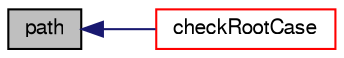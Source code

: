 digraph "path"
{
  bgcolor="transparent";
  edge [fontname="FreeSans",fontsize="10",labelfontname="FreeSans",labelfontsize="10"];
  node [fontname="FreeSans",fontsize="10",shape=record];
  rankdir="LR";
  Node1054 [label="path",height=0.2,width=0.4,color="black", fillcolor="grey75", style="filled", fontcolor="black"];
  Node1054 -> Node1055 [dir="back",color="midnightblue",fontsize="10",style="solid",fontname="FreeSans"];
  Node1055 [label="checkRootCase",height=0.2,width=0.4,color="red",URL="$a26662.html#a999adce53cda9d8c31e36e588057662f",tooltip="Check root path and case path. "];
}
